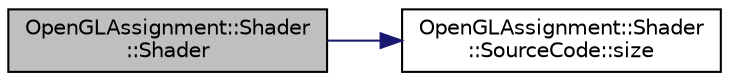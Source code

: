 digraph "OpenGLAssignment::Shader::Shader"
{
 // LATEX_PDF_SIZE
  edge [fontname="Helvetica",fontsize="10",labelfontname="Helvetica",labelfontsize="10"];
  node [fontname="Helvetica",fontsize="10",shape=record];
  rankdir="LR";
  Node1 [label="OpenGLAssignment::Shader\l::Shader",height=0.2,width=0.4,color="black", fillcolor="grey75", style="filled", fontcolor="black",tooltip="Creates an instance."];
  Node1 -> Node2 [color="midnightblue",fontsize="10",style="solid",fontname="Helvetica"];
  Node2 [label="OpenGLAssignment::Shader\l::SourceCode::size",height=0.2,width=0.4,color="black", fillcolor="white", style="filled",URL="$class_open_g_l_assignment_1_1_shader_1_1_source_code.html#a24a1e873fb035a220c069627edc970fd",tooltip="Gets the size of the content of the shader."];
}
